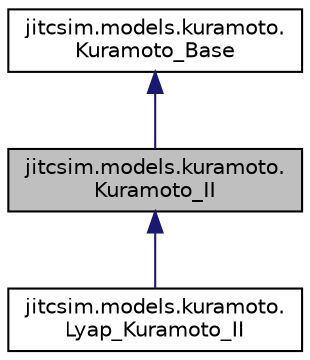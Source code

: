 digraph "jitcsim.models.kuramoto.Kuramoto_II"
{
 // LATEX_PDF_SIZE
  edge [fontname="Helvetica",fontsize="10",labelfontname="Helvetica",labelfontsize="10"];
  node [fontname="Helvetica",fontsize="10",shape=record];
  Node1 [label="jitcsim.models.kuramoto.\lKuramoto_II",height=0.2,width=0.4,color="black", fillcolor="grey75", style="filled", fontcolor="black",tooltip=" "];
  Node2 -> Node1 [dir="back",color="midnightblue",fontsize="10",style="solid",fontname="Helvetica"];
  Node2 [label="jitcsim.models.kuramoto.\lKuramoto_Base",height=0.2,width=0.4,color="black", fillcolor="white", style="filled",URL="$classjitcsim_1_1models_1_1kuramoto_1_1Kuramoto__Base.html",tooltip=" "];
  Node1 -> Node3 [dir="back",color="midnightblue",fontsize="10",style="solid",fontname="Helvetica"];
  Node3 [label="jitcsim.models.kuramoto.\lLyap_Kuramoto_II",height=0.2,width=0.4,color="black", fillcolor="white", style="filled",URL="$classjitcsim_1_1models_1_1kuramoto_1_1Lyap__Kuramoto__II.html",tooltip=" "];
}
